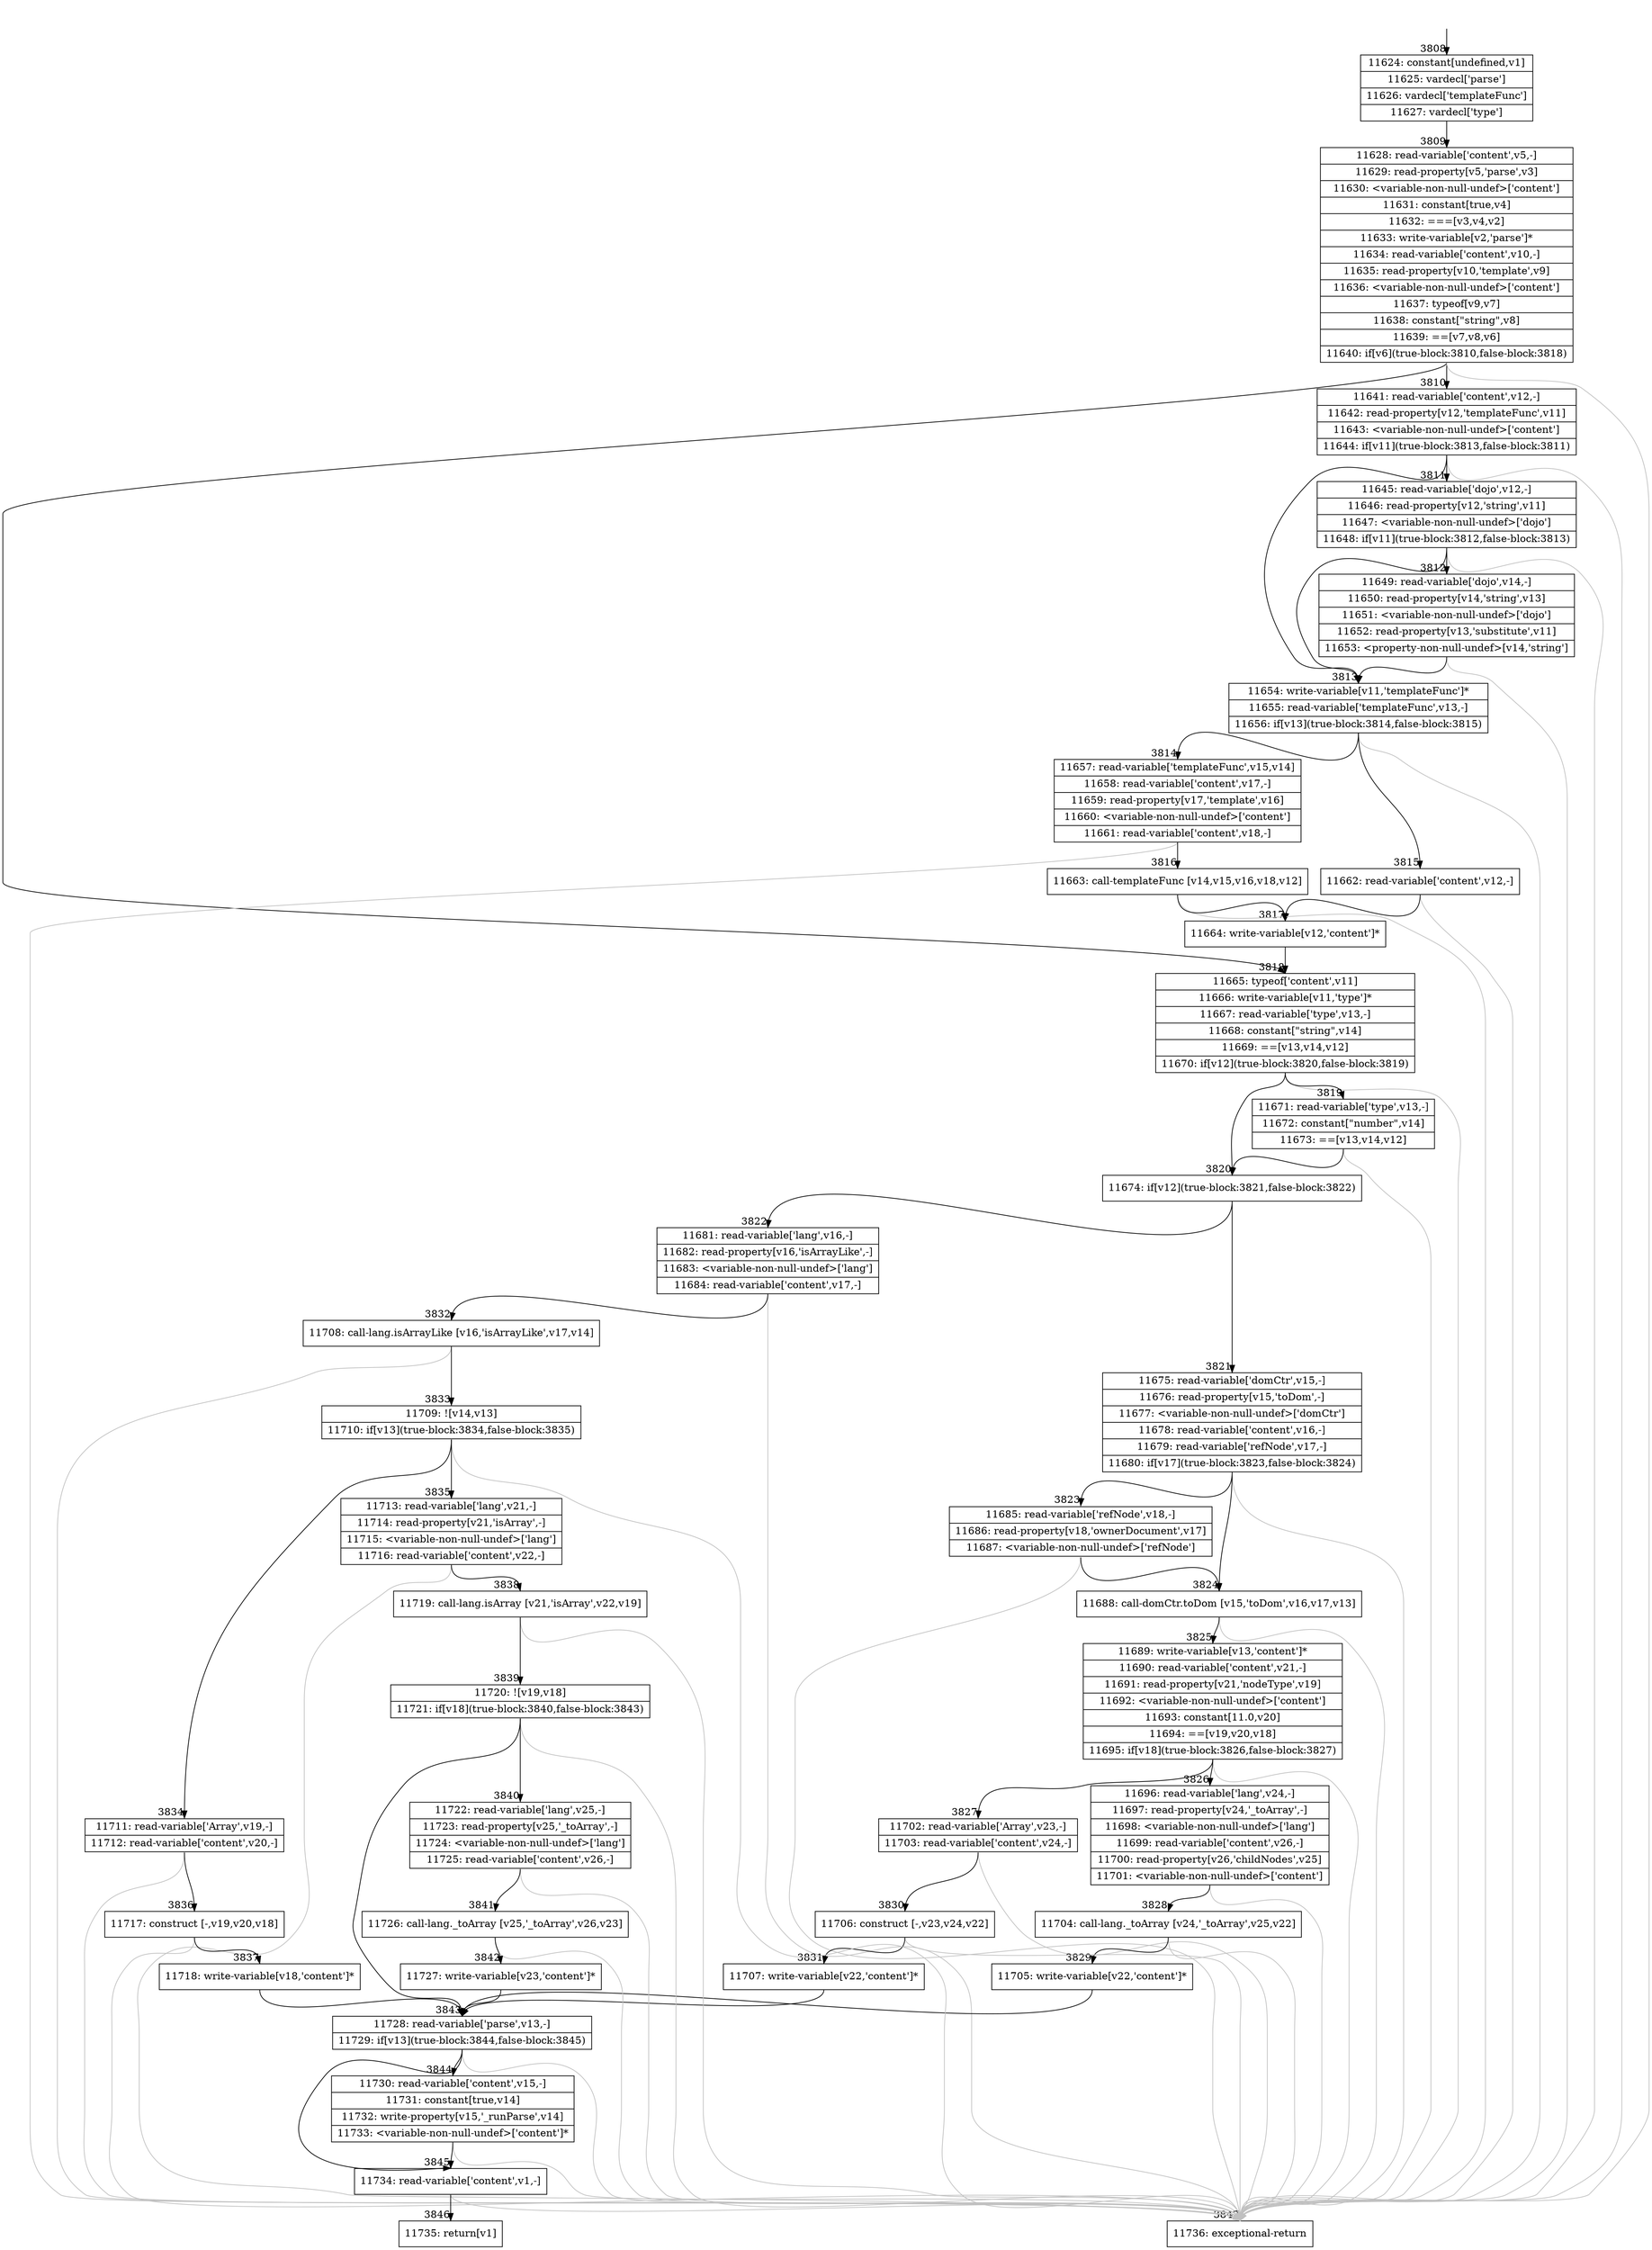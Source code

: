 digraph {
rankdir="TD"
BB_entry259[shape=none,label=""];
BB_entry259 -> BB3808 [tailport=s, headport=n, headlabel="    3808"]
BB3808 [shape=record label="{11624: constant[undefined,v1]|11625: vardecl['parse']|11626: vardecl['templateFunc']|11627: vardecl['type']}" ] 
BB3808 -> BB3809 [tailport=s, headport=n, headlabel="      3809"]
BB3809 [shape=record label="{11628: read-variable['content',v5,-]|11629: read-property[v5,'parse',v3]|11630: \<variable-non-null-undef\>['content']|11631: constant[true,v4]|11632: ===[v3,v4,v2]|11633: write-variable[v2,'parse']*|11634: read-variable['content',v10,-]|11635: read-property[v10,'template',v9]|11636: \<variable-non-null-undef\>['content']|11637: typeof[v9,v7]|11638: constant[\"string\",v8]|11639: ==[v7,v8,v6]|11640: if[v6](true-block:3810,false-block:3818)}" ] 
BB3809 -> BB3810 [tailport=s, headport=n, headlabel="      3810"]
BB3809 -> BB3818 [tailport=s, headport=n, headlabel="      3818"]
BB3809 -> BB3847 [tailport=s, headport=n, color=gray, headlabel="      3847"]
BB3810 [shape=record label="{11641: read-variable['content',v12,-]|11642: read-property[v12,'templateFunc',v11]|11643: \<variable-non-null-undef\>['content']|11644: if[v11](true-block:3813,false-block:3811)}" ] 
BB3810 -> BB3813 [tailport=s, headport=n, headlabel="      3813"]
BB3810 -> BB3811 [tailport=s, headport=n, headlabel="      3811"]
BB3810 -> BB3847 [tailport=s, headport=n, color=gray]
BB3811 [shape=record label="{11645: read-variable['dojo',v12,-]|11646: read-property[v12,'string',v11]|11647: \<variable-non-null-undef\>['dojo']|11648: if[v11](true-block:3812,false-block:3813)}" ] 
BB3811 -> BB3813 [tailport=s, headport=n]
BB3811 -> BB3812 [tailport=s, headport=n, headlabel="      3812"]
BB3811 -> BB3847 [tailport=s, headport=n, color=gray]
BB3812 [shape=record label="{11649: read-variable['dojo',v14,-]|11650: read-property[v14,'string',v13]|11651: \<variable-non-null-undef\>['dojo']|11652: read-property[v13,'substitute',v11]|11653: \<property-non-null-undef\>[v14,'string']}" ] 
BB3812 -> BB3813 [tailport=s, headport=n]
BB3812 -> BB3847 [tailport=s, headport=n, color=gray]
BB3813 [shape=record label="{11654: write-variable[v11,'templateFunc']*|11655: read-variable['templateFunc',v13,-]|11656: if[v13](true-block:3814,false-block:3815)}" ] 
BB3813 -> BB3814 [tailport=s, headport=n, headlabel="      3814"]
BB3813 -> BB3815 [tailport=s, headport=n, headlabel="      3815"]
BB3813 -> BB3847 [tailport=s, headport=n, color=gray]
BB3814 [shape=record label="{11657: read-variable['templateFunc',v15,v14]|11658: read-variable['content',v17,-]|11659: read-property[v17,'template',v16]|11660: \<variable-non-null-undef\>['content']|11661: read-variable['content',v18,-]}" ] 
BB3814 -> BB3816 [tailport=s, headport=n, headlabel="      3816"]
BB3814 -> BB3847 [tailport=s, headport=n, color=gray]
BB3815 [shape=record label="{11662: read-variable['content',v12,-]}" ] 
BB3815 -> BB3817 [tailport=s, headport=n, headlabel="      3817"]
BB3815 -> BB3847 [tailport=s, headport=n, color=gray]
BB3816 [shape=record label="{11663: call-templateFunc [v14,v15,v16,v18,v12]}" ] 
BB3816 -> BB3817 [tailport=s, headport=n]
BB3816 -> BB3847 [tailport=s, headport=n, color=gray]
BB3817 [shape=record label="{11664: write-variable[v12,'content']*}" ] 
BB3817 -> BB3818 [tailport=s, headport=n]
BB3818 [shape=record label="{11665: typeof['content',v11]|11666: write-variable[v11,'type']*|11667: read-variable['type',v13,-]|11668: constant[\"string\",v14]|11669: ==[v13,v14,v12]|11670: if[v12](true-block:3820,false-block:3819)}" ] 
BB3818 -> BB3820 [tailport=s, headport=n, headlabel="      3820"]
BB3818 -> BB3819 [tailport=s, headport=n, headlabel="      3819"]
BB3818 -> BB3847 [tailport=s, headport=n, color=gray]
BB3819 [shape=record label="{11671: read-variable['type',v13,-]|11672: constant[\"number\",v14]|11673: ==[v13,v14,v12]}" ] 
BB3819 -> BB3820 [tailport=s, headport=n]
BB3819 -> BB3847 [tailport=s, headport=n, color=gray]
BB3820 [shape=record label="{11674: if[v12](true-block:3821,false-block:3822)}" ] 
BB3820 -> BB3821 [tailport=s, headport=n, headlabel="      3821"]
BB3820 -> BB3822 [tailport=s, headport=n, headlabel="      3822"]
BB3821 [shape=record label="{11675: read-variable['domCtr',v15,-]|11676: read-property[v15,'toDom',-]|11677: \<variable-non-null-undef\>['domCtr']|11678: read-variable['content',v16,-]|11679: read-variable['refNode',v17,-]|11680: if[v17](true-block:3823,false-block:3824)}" ] 
BB3821 -> BB3824 [tailport=s, headport=n, headlabel="      3824"]
BB3821 -> BB3823 [tailport=s, headport=n, headlabel="      3823"]
BB3821 -> BB3847 [tailport=s, headport=n, color=gray]
BB3822 [shape=record label="{11681: read-variable['lang',v16,-]|11682: read-property[v16,'isArrayLike',-]|11683: \<variable-non-null-undef\>['lang']|11684: read-variable['content',v17,-]}" ] 
BB3822 -> BB3832 [tailport=s, headport=n, headlabel="      3832"]
BB3822 -> BB3847 [tailport=s, headport=n, color=gray]
BB3823 [shape=record label="{11685: read-variable['refNode',v18,-]|11686: read-property[v18,'ownerDocument',v17]|11687: \<variable-non-null-undef\>['refNode']}" ] 
BB3823 -> BB3824 [tailport=s, headport=n]
BB3823 -> BB3847 [tailport=s, headport=n, color=gray]
BB3824 [shape=record label="{11688: call-domCtr.toDom [v15,'toDom',v16,v17,v13]}" ] 
BB3824 -> BB3825 [tailport=s, headport=n, headlabel="      3825"]
BB3824 -> BB3847 [tailport=s, headport=n, color=gray]
BB3825 [shape=record label="{11689: write-variable[v13,'content']*|11690: read-variable['content',v21,-]|11691: read-property[v21,'nodeType',v19]|11692: \<variable-non-null-undef\>['content']|11693: constant[11.0,v20]|11694: ==[v19,v20,v18]|11695: if[v18](true-block:3826,false-block:3827)}" ] 
BB3825 -> BB3826 [tailport=s, headport=n, headlabel="      3826"]
BB3825 -> BB3827 [tailport=s, headport=n, headlabel="      3827"]
BB3825 -> BB3847 [tailport=s, headport=n, color=gray]
BB3826 [shape=record label="{11696: read-variable['lang',v24,-]|11697: read-property[v24,'_toArray',-]|11698: \<variable-non-null-undef\>['lang']|11699: read-variable['content',v26,-]|11700: read-property[v26,'childNodes',v25]|11701: \<variable-non-null-undef\>['content']}" ] 
BB3826 -> BB3828 [tailport=s, headport=n, headlabel="      3828"]
BB3826 -> BB3847 [tailport=s, headport=n, color=gray]
BB3827 [shape=record label="{11702: read-variable['Array',v23,-]|11703: read-variable['content',v24,-]}" ] 
BB3827 -> BB3830 [tailport=s, headport=n, headlabel="      3830"]
BB3827 -> BB3847 [tailport=s, headport=n, color=gray]
BB3828 [shape=record label="{11704: call-lang._toArray [v24,'_toArray',v25,v22]}" ] 
BB3828 -> BB3829 [tailport=s, headport=n, headlabel="      3829"]
BB3828 -> BB3847 [tailport=s, headport=n, color=gray]
BB3829 [shape=record label="{11705: write-variable[v22,'content']*}" ] 
BB3829 -> BB3843 [tailport=s, headport=n, headlabel="      3843"]
BB3830 [shape=record label="{11706: construct [-,v23,v24,v22]}" ] 
BB3830 -> BB3831 [tailport=s, headport=n, headlabel="      3831"]
BB3830 -> BB3847 [tailport=s, headport=n, color=gray]
BB3831 [shape=record label="{11707: write-variable[v22,'content']*}" ] 
BB3831 -> BB3843 [tailport=s, headport=n]
BB3832 [shape=record label="{11708: call-lang.isArrayLike [v16,'isArrayLike',v17,v14]}" ] 
BB3832 -> BB3833 [tailport=s, headport=n, headlabel="      3833"]
BB3832 -> BB3847 [tailport=s, headport=n, color=gray]
BB3833 [shape=record label="{11709: ![v14,v13]|11710: if[v13](true-block:3834,false-block:3835)}" ] 
BB3833 -> BB3834 [tailport=s, headport=n, headlabel="      3834"]
BB3833 -> BB3835 [tailport=s, headport=n, headlabel="      3835"]
BB3833 -> BB3847 [tailport=s, headport=n, color=gray]
BB3834 [shape=record label="{11711: read-variable['Array',v19,-]|11712: read-variable['content',v20,-]}" ] 
BB3834 -> BB3836 [tailport=s, headport=n, headlabel="      3836"]
BB3834 -> BB3847 [tailport=s, headport=n, color=gray]
BB3835 [shape=record label="{11713: read-variable['lang',v21,-]|11714: read-property[v21,'isArray',-]|11715: \<variable-non-null-undef\>['lang']|11716: read-variable['content',v22,-]}" ] 
BB3835 -> BB3838 [tailport=s, headport=n, headlabel="      3838"]
BB3835 -> BB3847 [tailport=s, headport=n, color=gray]
BB3836 [shape=record label="{11717: construct [-,v19,v20,v18]}" ] 
BB3836 -> BB3837 [tailport=s, headport=n, headlabel="      3837"]
BB3836 -> BB3847 [tailport=s, headport=n, color=gray]
BB3837 [shape=record label="{11718: write-variable[v18,'content']*}" ] 
BB3837 -> BB3843 [tailport=s, headport=n]
BB3838 [shape=record label="{11719: call-lang.isArray [v21,'isArray',v22,v19]}" ] 
BB3838 -> BB3839 [tailport=s, headport=n, headlabel="      3839"]
BB3838 -> BB3847 [tailport=s, headport=n, color=gray]
BB3839 [shape=record label="{11720: ![v19,v18]|11721: if[v18](true-block:3840,false-block:3843)}" ] 
BB3839 -> BB3840 [tailport=s, headport=n, headlabel="      3840"]
BB3839 -> BB3843 [tailport=s, headport=n]
BB3839 -> BB3847 [tailport=s, headport=n, color=gray]
BB3840 [shape=record label="{11722: read-variable['lang',v25,-]|11723: read-property[v25,'_toArray',-]|11724: \<variable-non-null-undef\>['lang']|11725: read-variable['content',v26,-]}" ] 
BB3840 -> BB3841 [tailport=s, headport=n, headlabel="      3841"]
BB3840 -> BB3847 [tailport=s, headport=n, color=gray]
BB3841 [shape=record label="{11726: call-lang._toArray [v25,'_toArray',v26,v23]}" ] 
BB3841 -> BB3842 [tailport=s, headport=n, headlabel="      3842"]
BB3841 -> BB3847 [tailport=s, headport=n, color=gray]
BB3842 [shape=record label="{11727: write-variable[v23,'content']*}" ] 
BB3842 -> BB3843 [tailport=s, headport=n]
BB3843 [shape=record label="{11728: read-variable['parse',v13,-]|11729: if[v13](true-block:3844,false-block:3845)}" ] 
BB3843 -> BB3844 [tailport=s, headport=n, headlabel="      3844"]
BB3843 -> BB3845 [tailport=s, headport=n, headlabel="      3845"]
BB3843 -> BB3847 [tailport=s, headport=n, color=gray]
BB3844 [shape=record label="{11730: read-variable['content',v15,-]|11731: constant[true,v14]|11732: write-property[v15,'_runParse',v14]|11733: \<variable-non-null-undef\>['content']*}" ] 
BB3844 -> BB3845 [tailport=s, headport=n]
BB3844 -> BB3847 [tailport=s, headport=n, color=gray]
BB3845 [shape=record label="{11734: read-variable['content',v1,-]}" ] 
BB3845 -> BB3846 [tailport=s, headport=n, headlabel="      3846"]
BB3845 -> BB3847 [tailport=s, headport=n, color=gray]
BB3846 [shape=record label="{11735: return[v1]}" ] 
BB3847 [shape=record label="{11736: exceptional-return}" ] 
//#$~ 4883
}
